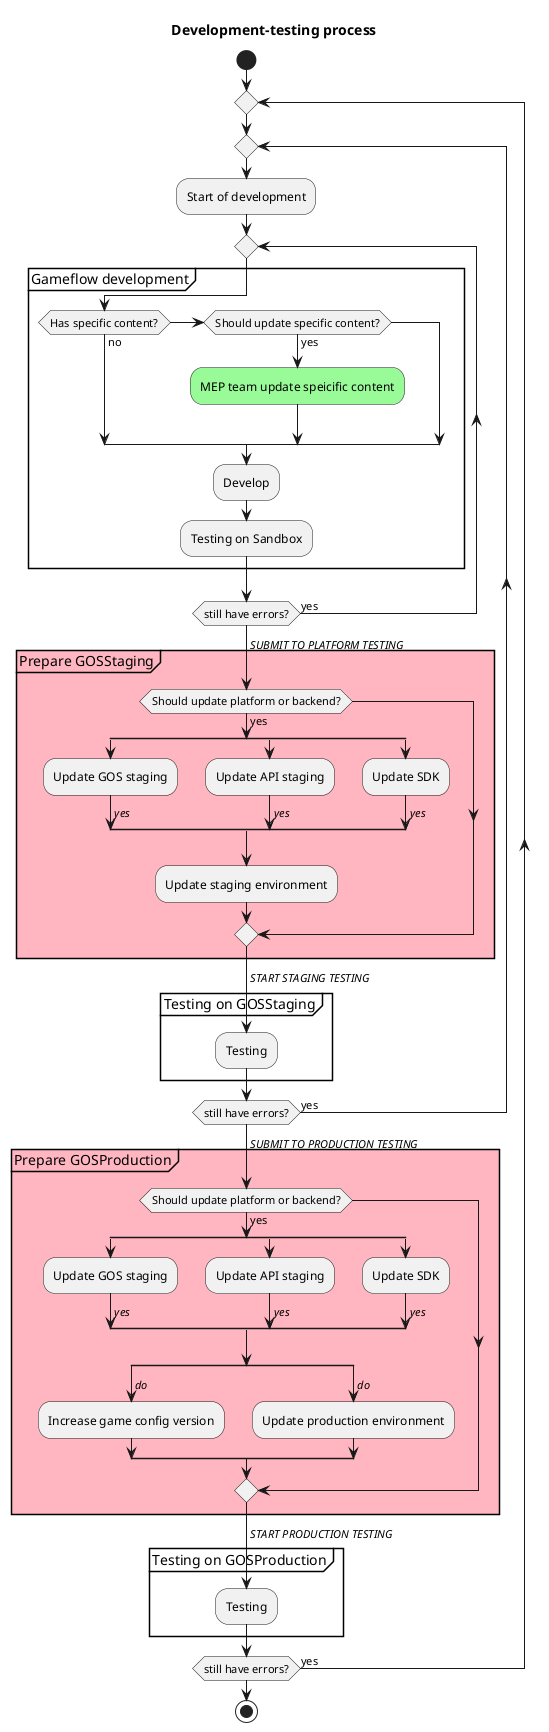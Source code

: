 @startuml
title Development-testing process
start

repeat
    repeat
    :Start of development;
    repeat
        partition "Gameflow development" {
                if(Has specific content?) then (no)
                elseif(Should update specific content?) then (yes)
                    #palegreen:MEP team update speicific content;
                endif

                :Develop;
                :Testing on Sandbox;
        }
    repeat while(still have errors?) is (yes)

    ->//SUBMIT TO PLATFORM TESTING//;

    partition #LightPink "Prepare GOSStaging" {
        if (Should update platform or backend?) then (yes)
            split
                :Update GOS staging;
                ->//yes//;
            split again
                :Update API staging;
                ->//yes//;
            split again
                :Update SDK;
                ->//yes//;
            end split
            :Update staging environment;
        endif
    }

    ->//START STAGING TESTING//;

    partition "Testing on GOSStaging" {
        :Testing;
    }
    repeat while(still have errors?) is (yes)

    ->//SUBMIT TO PRODUCTION TESTING//;

    partition #LightPink "Prepare GOSProduction" {
        if (Should update platform or backend?) then (yes)
            split
                :Update GOS staging;
                ->//yes//;
            split again
                :Update API staging;
                ->//yes//;
            split again
                :Update SDK;
                ->//yes//;
            end split
            split
                ->//do//;
                :Increase game config version;
            split again
                ->//do//;
                :Update production environment;
            end split
        endif
    }

    ->//START PRODUCTION TESTING//;

    partition "Testing on GOSProduction" {
        :Testing;
    }
repeat while(still have errors?) is (yes)
' repeat
'   :Test something;
'     if (Something went wrong?) then (no)
'       #palegreen:OK;
'       break
'     endif
'     ->NOK;
'     :Alert "Error with long text";
' repeat while (Something went wrong with long text?) is (yes) not (no)
' ->//merged step//;
' :Alert "Success";
stop
@enduml